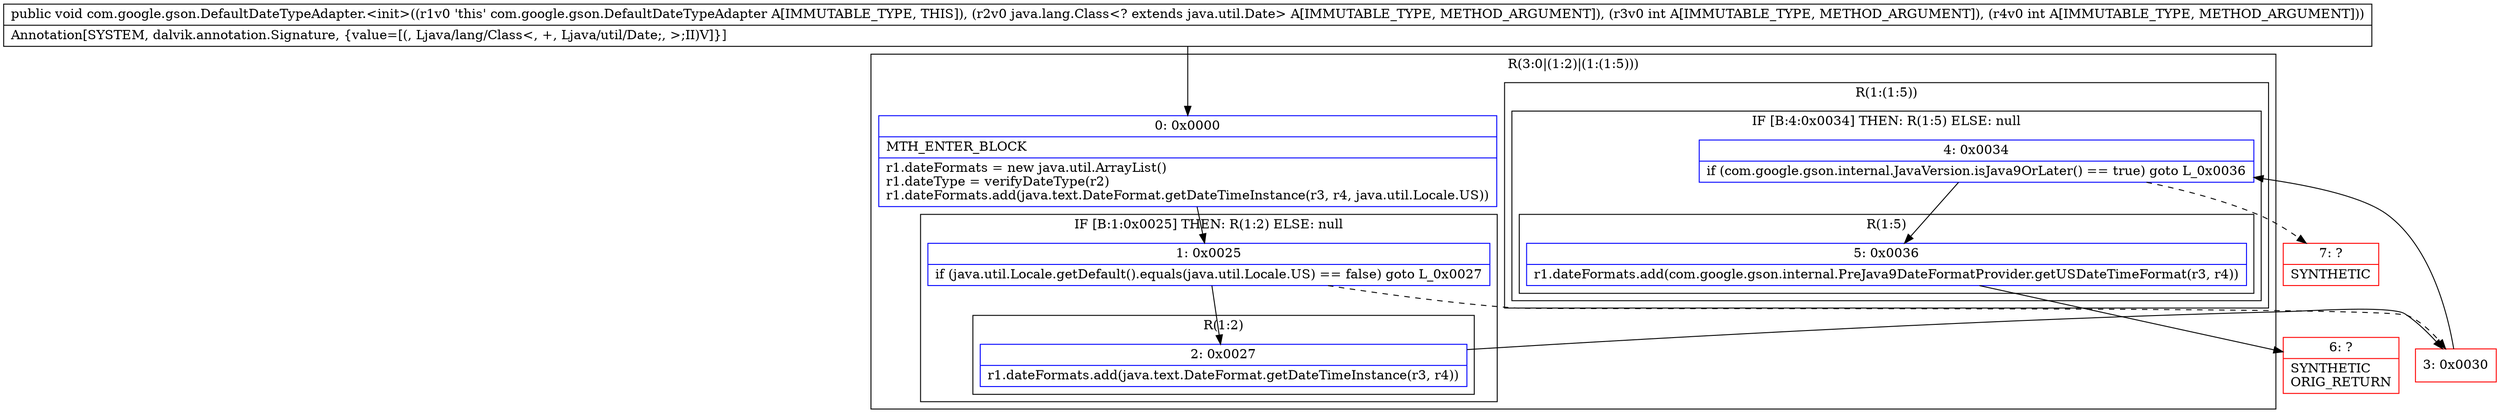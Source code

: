 digraph "CFG forcom.google.gson.DefaultDateTypeAdapter.\<init\>(Ljava\/lang\/Class;II)V" {
subgraph cluster_Region_82485175 {
label = "R(3:0|(1:2)|(1:(1:5)))";
node [shape=record,color=blue];
Node_0 [shape=record,label="{0\:\ 0x0000|MTH_ENTER_BLOCK\l|r1.dateFormats = new java.util.ArrayList()\lr1.dateType = verifyDateType(r2)\lr1.dateFormats.add(java.text.DateFormat.getDateTimeInstance(r3, r4, java.util.Locale.US))\l}"];
subgraph cluster_IfRegion_1239567082 {
label = "IF [B:1:0x0025] THEN: R(1:2) ELSE: null";
node [shape=record,color=blue];
Node_1 [shape=record,label="{1\:\ 0x0025|if (java.util.Locale.getDefault().equals(java.util.Locale.US) == false) goto L_0x0027\l}"];
subgraph cluster_Region_1111633941 {
label = "R(1:2)";
node [shape=record,color=blue];
Node_2 [shape=record,label="{2\:\ 0x0027|r1.dateFormats.add(java.text.DateFormat.getDateTimeInstance(r3, r4))\l}"];
}
}
subgraph cluster_Region_1991664201 {
label = "R(1:(1:5))";
node [shape=record,color=blue];
subgraph cluster_IfRegion_644963343 {
label = "IF [B:4:0x0034] THEN: R(1:5) ELSE: null";
node [shape=record,color=blue];
Node_4 [shape=record,label="{4\:\ 0x0034|if (com.google.gson.internal.JavaVersion.isJava9OrLater() == true) goto L_0x0036\l}"];
subgraph cluster_Region_2107631409 {
label = "R(1:5)";
node [shape=record,color=blue];
Node_5 [shape=record,label="{5\:\ 0x0036|r1.dateFormats.add(com.google.gson.internal.PreJava9DateFormatProvider.getUSDateTimeFormat(r3, r4))\l}"];
}
}
}
}
Node_3 [shape=record,color=red,label="{3\:\ 0x0030}"];
Node_6 [shape=record,color=red,label="{6\:\ ?|SYNTHETIC\lORIG_RETURN\l}"];
Node_7 [shape=record,color=red,label="{7\:\ ?|SYNTHETIC\l}"];
MethodNode[shape=record,label="{public void com.google.gson.DefaultDateTypeAdapter.\<init\>((r1v0 'this' com.google.gson.DefaultDateTypeAdapter A[IMMUTABLE_TYPE, THIS]), (r2v0 java.lang.Class\<? extends java.util.Date\> A[IMMUTABLE_TYPE, METHOD_ARGUMENT]), (r3v0 int A[IMMUTABLE_TYPE, METHOD_ARGUMENT]), (r4v0 int A[IMMUTABLE_TYPE, METHOD_ARGUMENT]))  | Annotation[SYSTEM, dalvik.annotation.Signature, \{value=[(, Ljava\/lang\/Class\<, +, Ljava\/util\/Date;, \>;II)V]\}]\l}"];
MethodNode -> Node_0;
Node_0 -> Node_1;
Node_1 -> Node_2;
Node_1 -> Node_3[style=dashed];
Node_2 -> Node_3;
Node_4 -> Node_5;
Node_4 -> Node_7[style=dashed];
Node_5 -> Node_6;
Node_3 -> Node_4;
}

